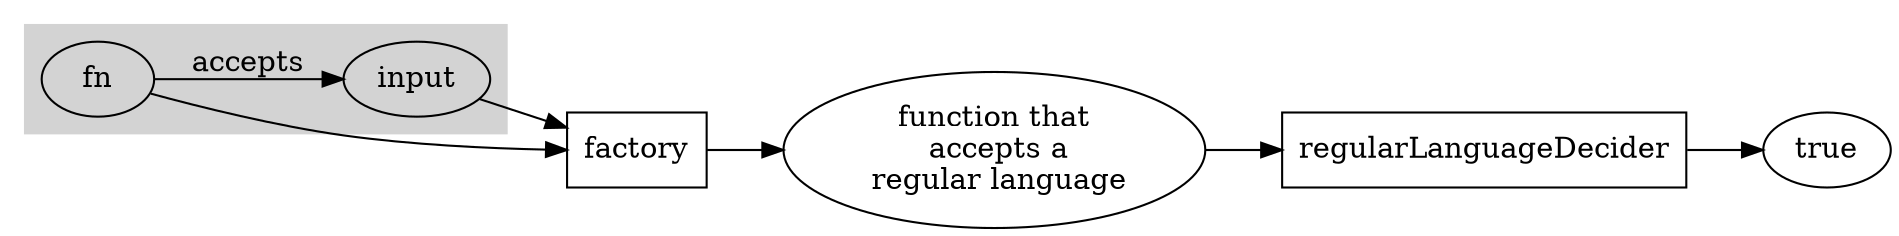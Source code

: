 digraph finite_state_machine {
	rankdir=LR;
	node [shape = ellipse]; fn input true;
	node [shape = box]; factory regularLanguageDecider;
    a [label = "function that\n accepts a\n regular language" shape = ellipse]

    subgraph cluster {
		style=filled;
		color=lightgrey;
		node [style=filled,color=white];
		fn -> input [label = "accepts"];
		label = "";
	}

    fn -> factory;
    input -> factory;
    factory -> a;
    a -> regularLanguageDecider;
    regularLanguageDecider -> true;
}


